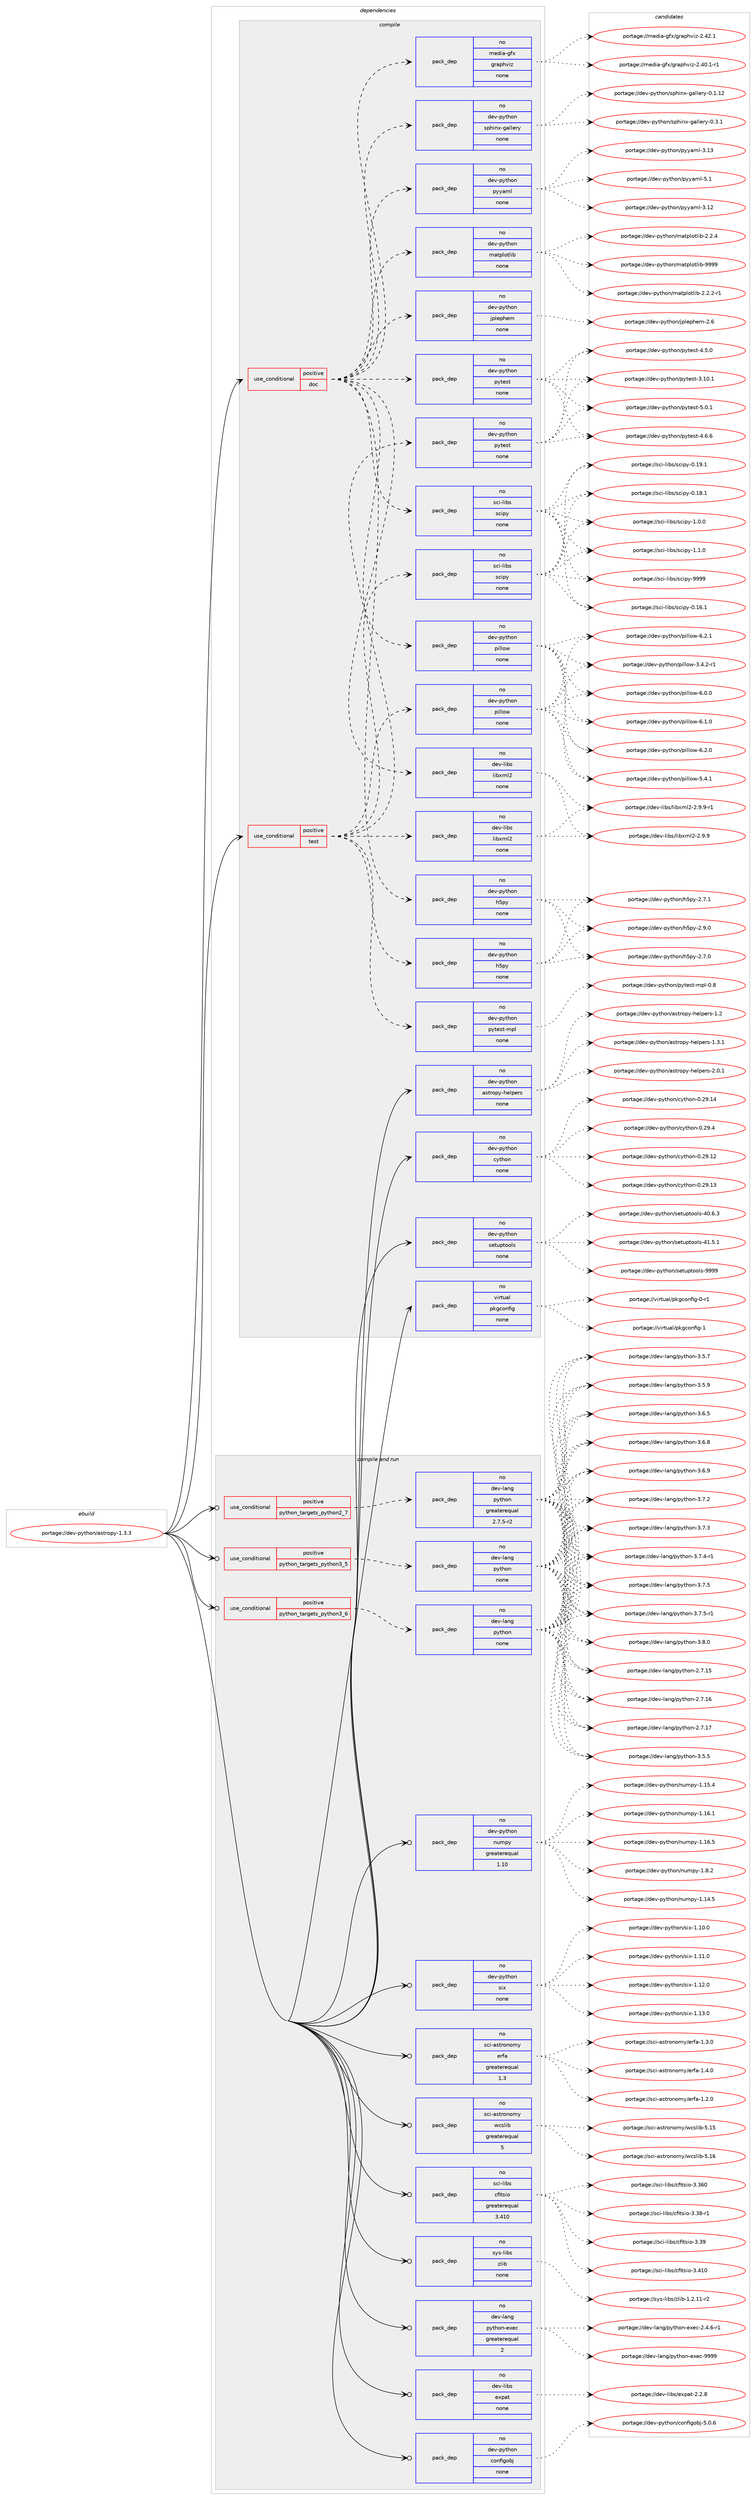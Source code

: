 digraph prolog {

# *************
# Graph options
# *************

newrank=true;
concentrate=true;
compound=true;
graph [rankdir=LR,fontname=Helvetica,fontsize=10,ranksep=1.5];#, ranksep=2.5, nodesep=0.2];
edge  [arrowhead=vee];
node  [fontname=Helvetica,fontsize=10];

# **********
# The ebuild
# **********

subgraph cluster_leftcol {
color=gray;
rank=same;
label=<<i>ebuild</i>>;
id [label="portage://dev-python/astropy-1.3.3", color=red, width=4, href="../dev-python/astropy-1.3.3.svg"];
}

# ****************
# The dependencies
# ****************

subgraph cluster_midcol {
color=gray;
label=<<i>dependencies</i>>;
subgraph cluster_compile {
fillcolor="#eeeeee";
style=filled;
label=<<i>compile</i>>;
subgraph cond25686 {
dependency129979 [label=<<TABLE BORDER="0" CELLBORDER="1" CELLSPACING="0" CELLPADDING="4"><TR><TD ROWSPAN="3" CELLPADDING="10">use_conditional</TD></TR><TR><TD>positive</TD></TR><TR><TD>doc</TD></TR></TABLE>>, shape=none, color=red];
subgraph pack100990 {
dependency129980 [label=<<TABLE BORDER="0" CELLBORDER="1" CELLSPACING="0" CELLPADDING="4" WIDTH="220"><TR><TD ROWSPAN="6" CELLPADDING="30">pack_dep</TD></TR><TR><TD WIDTH="110">no</TD></TR><TR><TD>media-gfx</TD></TR><TR><TD>graphviz</TD></TR><TR><TD>none</TD></TR><TR><TD></TD></TR></TABLE>>, shape=none, color=blue];
}
dependency129979:e -> dependency129980:w [weight=20,style="dashed",arrowhead="vee"];
subgraph pack100991 {
dependency129981 [label=<<TABLE BORDER="0" CELLBORDER="1" CELLSPACING="0" CELLPADDING="4" WIDTH="220"><TR><TD ROWSPAN="6" CELLPADDING="30">pack_dep</TD></TR><TR><TD WIDTH="110">no</TD></TR><TR><TD>dev-libs</TD></TR><TR><TD>libxml2</TD></TR><TR><TD>none</TD></TR><TR><TD></TD></TR></TABLE>>, shape=none, color=blue];
}
dependency129979:e -> dependency129981:w [weight=20,style="dashed",arrowhead="vee"];
subgraph pack100992 {
dependency129982 [label=<<TABLE BORDER="0" CELLBORDER="1" CELLSPACING="0" CELLPADDING="4" WIDTH="220"><TR><TD ROWSPAN="6" CELLPADDING="30">pack_dep</TD></TR><TR><TD WIDTH="110">no</TD></TR><TR><TD>dev-python</TD></TR><TR><TD>h5py</TD></TR><TR><TD>none</TD></TR><TR><TD></TD></TR></TABLE>>, shape=none, color=blue];
}
dependency129979:e -> dependency129982:w [weight=20,style="dashed",arrowhead="vee"];
subgraph pack100993 {
dependency129983 [label=<<TABLE BORDER="0" CELLBORDER="1" CELLSPACING="0" CELLPADDING="4" WIDTH="220"><TR><TD ROWSPAN="6" CELLPADDING="30">pack_dep</TD></TR><TR><TD WIDTH="110">no</TD></TR><TR><TD>dev-python</TD></TR><TR><TD>jplephem</TD></TR><TR><TD>none</TD></TR><TR><TD></TD></TR></TABLE>>, shape=none, color=blue];
}
dependency129979:e -> dependency129983:w [weight=20,style="dashed",arrowhead="vee"];
subgraph pack100994 {
dependency129984 [label=<<TABLE BORDER="0" CELLBORDER="1" CELLSPACING="0" CELLPADDING="4" WIDTH="220"><TR><TD ROWSPAN="6" CELLPADDING="30">pack_dep</TD></TR><TR><TD WIDTH="110">no</TD></TR><TR><TD>dev-python</TD></TR><TR><TD>matplotlib</TD></TR><TR><TD>none</TD></TR><TR><TD></TD></TR></TABLE>>, shape=none, color=blue];
}
dependency129979:e -> dependency129984:w [weight=20,style="dashed",arrowhead="vee"];
subgraph pack100995 {
dependency129985 [label=<<TABLE BORDER="0" CELLBORDER="1" CELLSPACING="0" CELLPADDING="4" WIDTH="220"><TR><TD ROWSPAN="6" CELLPADDING="30">pack_dep</TD></TR><TR><TD WIDTH="110">no</TD></TR><TR><TD>dev-python</TD></TR><TR><TD>pillow</TD></TR><TR><TD>none</TD></TR><TR><TD></TD></TR></TABLE>>, shape=none, color=blue];
}
dependency129979:e -> dependency129985:w [weight=20,style="dashed",arrowhead="vee"];
subgraph pack100996 {
dependency129986 [label=<<TABLE BORDER="0" CELLBORDER="1" CELLSPACING="0" CELLPADDING="4" WIDTH="220"><TR><TD ROWSPAN="6" CELLPADDING="30">pack_dep</TD></TR><TR><TD WIDTH="110">no</TD></TR><TR><TD>dev-python</TD></TR><TR><TD>pytest</TD></TR><TR><TD>none</TD></TR><TR><TD></TD></TR></TABLE>>, shape=none, color=blue];
}
dependency129979:e -> dependency129986:w [weight=20,style="dashed",arrowhead="vee"];
subgraph pack100997 {
dependency129987 [label=<<TABLE BORDER="0" CELLBORDER="1" CELLSPACING="0" CELLPADDING="4" WIDTH="220"><TR><TD ROWSPAN="6" CELLPADDING="30">pack_dep</TD></TR><TR><TD WIDTH="110">no</TD></TR><TR><TD>dev-python</TD></TR><TR><TD>pyyaml</TD></TR><TR><TD>none</TD></TR><TR><TD></TD></TR></TABLE>>, shape=none, color=blue];
}
dependency129979:e -> dependency129987:w [weight=20,style="dashed",arrowhead="vee"];
subgraph pack100998 {
dependency129988 [label=<<TABLE BORDER="0" CELLBORDER="1" CELLSPACING="0" CELLPADDING="4" WIDTH="220"><TR><TD ROWSPAN="6" CELLPADDING="30">pack_dep</TD></TR><TR><TD WIDTH="110">no</TD></TR><TR><TD>dev-python</TD></TR><TR><TD>sphinx-gallery</TD></TR><TR><TD>none</TD></TR><TR><TD></TD></TR></TABLE>>, shape=none, color=blue];
}
dependency129979:e -> dependency129988:w [weight=20,style="dashed",arrowhead="vee"];
subgraph pack100999 {
dependency129989 [label=<<TABLE BORDER="0" CELLBORDER="1" CELLSPACING="0" CELLPADDING="4" WIDTH="220"><TR><TD ROWSPAN="6" CELLPADDING="30">pack_dep</TD></TR><TR><TD WIDTH="110">no</TD></TR><TR><TD>sci-libs</TD></TR><TR><TD>scipy</TD></TR><TR><TD>none</TD></TR><TR><TD></TD></TR></TABLE>>, shape=none, color=blue];
}
dependency129979:e -> dependency129989:w [weight=20,style="dashed",arrowhead="vee"];
}
id:e -> dependency129979:w [weight=20,style="solid",arrowhead="vee"];
subgraph cond25687 {
dependency129990 [label=<<TABLE BORDER="0" CELLBORDER="1" CELLSPACING="0" CELLPADDING="4"><TR><TD ROWSPAN="3" CELLPADDING="10">use_conditional</TD></TR><TR><TD>positive</TD></TR><TR><TD>test</TD></TR></TABLE>>, shape=none, color=red];
subgraph pack101000 {
dependency129991 [label=<<TABLE BORDER="0" CELLBORDER="1" CELLSPACING="0" CELLPADDING="4" WIDTH="220"><TR><TD ROWSPAN="6" CELLPADDING="30">pack_dep</TD></TR><TR><TD WIDTH="110">no</TD></TR><TR><TD>dev-libs</TD></TR><TR><TD>libxml2</TD></TR><TR><TD>none</TD></TR><TR><TD></TD></TR></TABLE>>, shape=none, color=blue];
}
dependency129990:e -> dependency129991:w [weight=20,style="dashed",arrowhead="vee"];
subgraph pack101001 {
dependency129992 [label=<<TABLE BORDER="0" CELLBORDER="1" CELLSPACING="0" CELLPADDING="4" WIDTH="220"><TR><TD ROWSPAN="6" CELLPADDING="30">pack_dep</TD></TR><TR><TD WIDTH="110">no</TD></TR><TR><TD>dev-python</TD></TR><TR><TD>pillow</TD></TR><TR><TD>none</TD></TR><TR><TD></TD></TR></TABLE>>, shape=none, color=blue];
}
dependency129990:e -> dependency129992:w [weight=20,style="dashed",arrowhead="vee"];
subgraph pack101002 {
dependency129993 [label=<<TABLE BORDER="0" CELLBORDER="1" CELLSPACING="0" CELLPADDING="4" WIDTH="220"><TR><TD ROWSPAN="6" CELLPADDING="30">pack_dep</TD></TR><TR><TD WIDTH="110">no</TD></TR><TR><TD>dev-python</TD></TR><TR><TD>pytest</TD></TR><TR><TD>none</TD></TR><TR><TD></TD></TR></TABLE>>, shape=none, color=blue];
}
dependency129990:e -> dependency129993:w [weight=20,style="dashed",arrowhead="vee"];
subgraph pack101003 {
dependency129994 [label=<<TABLE BORDER="0" CELLBORDER="1" CELLSPACING="0" CELLPADDING="4" WIDTH="220"><TR><TD ROWSPAN="6" CELLPADDING="30">pack_dep</TD></TR><TR><TD WIDTH="110">no</TD></TR><TR><TD>dev-python</TD></TR><TR><TD>pytest-mpl</TD></TR><TR><TD>none</TD></TR><TR><TD></TD></TR></TABLE>>, shape=none, color=blue];
}
dependency129990:e -> dependency129994:w [weight=20,style="dashed",arrowhead="vee"];
subgraph pack101004 {
dependency129995 [label=<<TABLE BORDER="0" CELLBORDER="1" CELLSPACING="0" CELLPADDING="4" WIDTH="220"><TR><TD ROWSPAN="6" CELLPADDING="30">pack_dep</TD></TR><TR><TD WIDTH="110">no</TD></TR><TR><TD>dev-python</TD></TR><TR><TD>h5py</TD></TR><TR><TD>none</TD></TR><TR><TD></TD></TR></TABLE>>, shape=none, color=blue];
}
dependency129990:e -> dependency129995:w [weight=20,style="dashed",arrowhead="vee"];
subgraph pack101005 {
dependency129996 [label=<<TABLE BORDER="0" CELLBORDER="1" CELLSPACING="0" CELLPADDING="4" WIDTH="220"><TR><TD ROWSPAN="6" CELLPADDING="30">pack_dep</TD></TR><TR><TD WIDTH="110">no</TD></TR><TR><TD>sci-libs</TD></TR><TR><TD>scipy</TD></TR><TR><TD>none</TD></TR><TR><TD></TD></TR></TABLE>>, shape=none, color=blue];
}
dependency129990:e -> dependency129996:w [weight=20,style="dashed",arrowhead="vee"];
}
id:e -> dependency129990:w [weight=20,style="solid",arrowhead="vee"];
subgraph pack101006 {
dependency129997 [label=<<TABLE BORDER="0" CELLBORDER="1" CELLSPACING="0" CELLPADDING="4" WIDTH="220"><TR><TD ROWSPAN="6" CELLPADDING="30">pack_dep</TD></TR><TR><TD WIDTH="110">no</TD></TR><TR><TD>dev-python</TD></TR><TR><TD>astropy-helpers</TD></TR><TR><TD>none</TD></TR><TR><TD></TD></TR></TABLE>>, shape=none, color=blue];
}
id:e -> dependency129997:w [weight=20,style="solid",arrowhead="vee"];
subgraph pack101007 {
dependency129998 [label=<<TABLE BORDER="0" CELLBORDER="1" CELLSPACING="0" CELLPADDING="4" WIDTH="220"><TR><TD ROWSPAN="6" CELLPADDING="30">pack_dep</TD></TR><TR><TD WIDTH="110">no</TD></TR><TR><TD>dev-python</TD></TR><TR><TD>cython</TD></TR><TR><TD>none</TD></TR><TR><TD></TD></TR></TABLE>>, shape=none, color=blue];
}
id:e -> dependency129998:w [weight=20,style="solid",arrowhead="vee"];
subgraph pack101008 {
dependency129999 [label=<<TABLE BORDER="0" CELLBORDER="1" CELLSPACING="0" CELLPADDING="4" WIDTH="220"><TR><TD ROWSPAN="6" CELLPADDING="30">pack_dep</TD></TR><TR><TD WIDTH="110">no</TD></TR><TR><TD>dev-python</TD></TR><TR><TD>setuptools</TD></TR><TR><TD>none</TD></TR><TR><TD></TD></TR></TABLE>>, shape=none, color=blue];
}
id:e -> dependency129999:w [weight=20,style="solid",arrowhead="vee"];
subgraph pack101009 {
dependency130000 [label=<<TABLE BORDER="0" CELLBORDER="1" CELLSPACING="0" CELLPADDING="4" WIDTH="220"><TR><TD ROWSPAN="6" CELLPADDING="30">pack_dep</TD></TR><TR><TD WIDTH="110">no</TD></TR><TR><TD>virtual</TD></TR><TR><TD>pkgconfig</TD></TR><TR><TD>none</TD></TR><TR><TD></TD></TR></TABLE>>, shape=none, color=blue];
}
id:e -> dependency130000:w [weight=20,style="solid",arrowhead="vee"];
}
subgraph cluster_compileandrun {
fillcolor="#eeeeee";
style=filled;
label=<<i>compile and run</i>>;
subgraph cond25688 {
dependency130001 [label=<<TABLE BORDER="0" CELLBORDER="1" CELLSPACING="0" CELLPADDING="4"><TR><TD ROWSPAN="3" CELLPADDING="10">use_conditional</TD></TR><TR><TD>positive</TD></TR><TR><TD>python_targets_python2_7</TD></TR></TABLE>>, shape=none, color=red];
subgraph pack101010 {
dependency130002 [label=<<TABLE BORDER="0" CELLBORDER="1" CELLSPACING="0" CELLPADDING="4" WIDTH="220"><TR><TD ROWSPAN="6" CELLPADDING="30">pack_dep</TD></TR><TR><TD WIDTH="110">no</TD></TR><TR><TD>dev-lang</TD></TR><TR><TD>python</TD></TR><TR><TD>greaterequal</TD></TR><TR><TD>2.7.5-r2</TD></TR></TABLE>>, shape=none, color=blue];
}
dependency130001:e -> dependency130002:w [weight=20,style="dashed",arrowhead="vee"];
}
id:e -> dependency130001:w [weight=20,style="solid",arrowhead="odotvee"];
subgraph cond25689 {
dependency130003 [label=<<TABLE BORDER="0" CELLBORDER="1" CELLSPACING="0" CELLPADDING="4"><TR><TD ROWSPAN="3" CELLPADDING="10">use_conditional</TD></TR><TR><TD>positive</TD></TR><TR><TD>python_targets_python3_5</TD></TR></TABLE>>, shape=none, color=red];
subgraph pack101011 {
dependency130004 [label=<<TABLE BORDER="0" CELLBORDER="1" CELLSPACING="0" CELLPADDING="4" WIDTH="220"><TR><TD ROWSPAN="6" CELLPADDING="30">pack_dep</TD></TR><TR><TD WIDTH="110">no</TD></TR><TR><TD>dev-lang</TD></TR><TR><TD>python</TD></TR><TR><TD>none</TD></TR><TR><TD></TD></TR></TABLE>>, shape=none, color=blue];
}
dependency130003:e -> dependency130004:w [weight=20,style="dashed",arrowhead="vee"];
}
id:e -> dependency130003:w [weight=20,style="solid",arrowhead="odotvee"];
subgraph cond25690 {
dependency130005 [label=<<TABLE BORDER="0" CELLBORDER="1" CELLSPACING="0" CELLPADDING="4"><TR><TD ROWSPAN="3" CELLPADDING="10">use_conditional</TD></TR><TR><TD>positive</TD></TR><TR><TD>python_targets_python3_6</TD></TR></TABLE>>, shape=none, color=red];
subgraph pack101012 {
dependency130006 [label=<<TABLE BORDER="0" CELLBORDER="1" CELLSPACING="0" CELLPADDING="4" WIDTH="220"><TR><TD ROWSPAN="6" CELLPADDING="30">pack_dep</TD></TR><TR><TD WIDTH="110">no</TD></TR><TR><TD>dev-lang</TD></TR><TR><TD>python</TD></TR><TR><TD>none</TD></TR><TR><TD></TD></TR></TABLE>>, shape=none, color=blue];
}
dependency130005:e -> dependency130006:w [weight=20,style="dashed",arrowhead="vee"];
}
id:e -> dependency130005:w [weight=20,style="solid",arrowhead="odotvee"];
subgraph pack101013 {
dependency130007 [label=<<TABLE BORDER="0" CELLBORDER="1" CELLSPACING="0" CELLPADDING="4" WIDTH="220"><TR><TD ROWSPAN="6" CELLPADDING="30">pack_dep</TD></TR><TR><TD WIDTH="110">no</TD></TR><TR><TD>dev-lang</TD></TR><TR><TD>python-exec</TD></TR><TR><TD>greaterequal</TD></TR><TR><TD>2</TD></TR></TABLE>>, shape=none, color=blue];
}
id:e -> dependency130007:w [weight=20,style="solid",arrowhead="odotvee"];
subgraph pack101014 {
dependency130008 [label=<<TABLE BORDER="0" CELLBORDER="1" CELLSPACING="0" CELLPADDING="4" WIDTH="220"><TR><TD ROWSPAN="6" CELLPADDING="30">pack_dep</TD></TR><TR><TD WIDTH="110">no</TD></TR><TR><TD>dev-libs</TD></TR><TR><TD>expat</TD></TR><TR><TD>none</TD></TR><TR><TD></TD></TR></TABLE>>, shape=none, color=blue];
}
id:e -> dependency130008:w [weight=20,style="solid",arrowhead="odotvee"];
subgraph pack101015 {
dependency130009 [label=<<TABLE BORDER="0" CELLBORDER="1" CELLSPACING="0" CELLPADDING="4" WIDTH="220"><TR><TD ROWSPAN="6" CELLPADDING="30">pack_dep</TD></TR><TR><TD WIDTH="110">no</TD></TR><TR><TD>dev-python</TD></TR><TR><TD>configobj</TD></TR><TR><TD>none</TD></TR><TR><TD></TD></TR></TABLE>>, shape=none, color=blue];
}
id:e -> dependency130009:w [weight=20,style="solid",arrowhead="odotvee"];
subgraph pack101016 {
dependency130010 [label=<<TABLE BORDER="0" CELLBORDER="1" CELLSPACING="0" CELLPADDING="4" WIDTH="220"><TR><TD ROWSPAN="6" CELLPADDING="30">pack_dep</TD></TR><TR><TD WIDTH="110">no</TD></TR><TR><TD>dev-python</TD></TR><TR><TD>numpy</TD></TR><TR><TD>greaterequal</TD></TR><TR><TD>1.10</TD></TR></TABLE>>, shape=none, color=blue];
}
id:e -> dependency130010:w [weight=20,style="solid",arrowhead="odotvee"];
subgraph pack101017 {
dependency130011 [label=<<TABLE BORDER="0" CELLBORDER="1" CELLSPACING="0" CELLPADDING="4" WIDTH="220"><TR><TD ROWSPAN="6" CELLPADDING="30">pack_dep</TD></TR><TR><TD WIDTH="110">no</TD></TR><TR><TD>dev-python</TD></TR><TR><TD>six</TD></TR><TR><TD>none</TD></TR><TR><TD></TD></TR></TABLE>>, shape=none, color=blue];
}
id:e -> dependency130011:w [weight=20,style="solid",arrowhead="odotvee"];
subgraph pack101018 {
dependency130012 [label=<<TABLE BORDER="0" CELLBORDER="1" CELLSPACING="0" CELLPADDING="4" WIDTH="220"><TR><TD ROWSPAN="6" CELLPADDING="30">pack_dep</TD></TR><TR><TD WIDTH="110">no</TD></TR><TR><TD>sci-astronomy</TD></TR><TR><TD>erfa</TD></TR><TR><TD>greaterequal</TD></TR><TR><TD>1.3</TD></TR></TABLE>>, shape=none, color=blue];
}
id:e -> dependency130012:w [weight=20,style="solid",arrowhead="odotvee"];
subgraph pack101019 {
dependency130013 [label=<<TABLE BORDER="0" CELLBORDER="1" CELLSPACING="0" CELLPADDING="4" WIDTH="220"><TR><TD ROWSPAN="6" CELLPADDING="30">pack_dep</TD></TR><TR><TD WIDTH="110">no</TD></TR><TR><TD>sci-astronomy</TD></TR><TR><TD>wcslib</TD></TR><TR><TD>greaterequal</TD></TR><TR><TD>5</TD></TR></TABLE>>, shape=none, color=blue];
}
id:e -> dependency130013:w [weight=20,style="solid",arrowhead="odotvee"];
subgraph pack101020 {
dependency130014 [label=<<TABLE BORDER="0" CELLBORDER="1" CELLSPACING="0" CELLPADDING="4" WIDTH="220"><TR><TD ROWSPAN="6" CELLPADDING="30">pack_dep</TD></TR><TR><TD WIDTH="110">no</TD></TR><TR><TD>sci-libs</TD></TR><TR><TD>cfitsio</TD></TR><TR><TD>greaterequal</TD></TR><TR><TD>3.410</TD></TR></TABLE>>, shape=none, color=blue];
}
id:e -> dependency130014:w [weight=20,style="solid",arrowhead="odotvee"];
subgraph pack101021 {
dependency130015 [label=<<TABLE BORDER="0" CELLBORDER="1" CELLSPACING="0" CELLPADDING="4" WIDTH="220"><TR><TD ROWSPAN="6" CELLPADDING="30">pack_dep</TD></TR><TR><TD WIDTH="110">no</TD></TR><TR><TD>sys-libs</TD></TR><TR><TD>zlib</TD></TR><TR><TD>none</TD></TR><TR><TD></TD></TR></TABLE>>, shape=none, color=blue];
}
id:e -> dependency130015:w [weight=20,style="solid",arrowhead="odotvee"];
}
subgraph cluster_run {
fillcolor="#eeeeee";
style=filled;
label=<<i>run</i>>;
}
}

# **************
# The candidates
# **************

subgraph cluster_choices {
rank=same;
color=gray;
label=<<i>candidates</i>>;

subgraph choice100990 {
color=black;
nodesep=1;
choiceportage10910110010597451031021204710311497112104118105122455046524846494511449 [label="portage://media-gfx/graphviz-2.40.1-r1", color=red, width=4,href="../media-gfx/graphviz-2.40.1-r1.svg"];
choiceportage1091011001059745103102120471031149711210411810512245504652504649 [label="portage://media-gfx/graphviz-2.42.1", color=red, width=4,href="../media-gfx/graphviz-2.42.1.svg"];
dependency129980:e -> choiceportage10910110010597451031021204710311497112104118105122455046524846494511449:w [style=dotted,weight="100"];
dependency129980:e -> choiceportage1091011001059745103102120471031149711210411810512245504652504649:w [style=dotted,weight="100"];
}
subgraph choice100991 {
color=black;
nodesep=1;
choiceportage1001011184510810598115471081059812010910850455046574657 [label="portage://dev-libs/libxml2-2.9.9", color=red, width=4,href="../dev-libs/libxml2-2.9.9.svg"];
choiceportage10010111845108105981154710810598120109108504550465746574511449 [label="portage://dev-libs/libxml2-2.9.9-r1", color=red, width=4,href="../dev-libs/libxml2-2.9.9-r1.svg"];
dependency129981:e -> choiceportage1001011184510810598115471081059812010910850455046574657:w [style=dotted,weight="100"];
dependency129981:e -> choiceportage10010111845108105981154710810598120109108504550465746574511449:w [style=dotted,weight="100"];
}
subgraph choice100992 {
color=black;
nodesep=1;
choiceportage100101118451121211161041111104710453112121455046554648 [label="portage://dev-python/h5py-2.7.0", color=red, width=4,href="../dev-python/h5py-2.7.0.svg"];
choiceportage100101118451121211161041111104710453112121455046554649 [label="portage://dev-python/h5py-2.7.1", color=red, width=4,href="../dev-python/h5py-2.7.1.svg"];
choiceportage100101118451121211161041111104710453112121455046574648 [label="portage://dev-python/h5py-2.9.0", color=red, width=4,href="../dev-python/h5py-2.9.0.svg"];
dependency129982:e -> choiceportage100101118451121211161041111104710453112121455046554648:w [style=dotted,weight="100"];
dependency129982:e -> choiceportage100101118451121211161041111104710453112121455046554649:w [style=dotted,weight="100"];
dependency129982:e -> choiceportage100101118451121211161041111104710453112121455046574648:w [style=dotted,weight="100"];
}
subgraph choice100993 {
color=black;
nodesep=1;
choiceportage100101118451121211161041111104710611210810111210410110945504654 [label="portage://dev-python/jplephem-2.6", color=red, width=4,href="../dev-python/jplephem-2.6.svg"];
dependency129983:e -> choiceportage100101118451121211161041111104710611210810111210410110945504654:w [style=dotted,weight="100"];
}
subgraph choice100994 {
color=black;
nodesep=1;
choiceportage100101118451121211161041111104710997116112108111116108105984550465046504511449 [label="portage://dev-python/matplotlib-2.2.2-r1", color=red, width=4,href="../dev-python/matplotlib-2.2.2-r1.svg"];
choiceportage10010111845112121116104111110471099711611210811111610810598455046504652 [label="portage://dev-python/matplotlib-2.2.4", color=red, width=4,href="../dev-python/matplotlib-2.2.4.svg"];
choiceportage100101118451121211161041111104710997116112108111116108105984557575757 [label="portage://dev-python/matplotlib-9999", color=red, width=4,href="../dev-python/matplotlib-9999.svg"];
dependency129984:e -> choiceportage100101118451121211161041111104710997116112108111116108105984550465046504511449:w [style=dotted,weight="100"];
dependency129984:e -> choiceportage10010111845112121116104111110471099711611210811111610810598455046504652:w [style=dotted,weight="100"];
dependency129984:e -> choiceportage100101118451121211161041111104710997116112108111116108105984557575757:w [style=dotted,weight="100"];
}
subgraph choice100995 {
color=black;
nodesep=1;
choiceportage10010111845112121116104111110471121051081081111194551465246504511449 [label="portage://dev-python/pillow-3.4.2-r1", color=red, width=4,href="../dev-python/pillow-3.4.2-r1.svg"];
choiceportage1001011184511212111610411111047112105108108111119455346524649 [label="portage://dev-python/pillow-5.4.1", color=red, width=4,href="../dev-python/pillow-5.4.1.svg"];
choiceportage1001011184511212111610411111047112105108108111119455446484648 [label="portage://dev-python/pillow-6.0.0", color=red, width=4,href="../dev-python/pillow-6.0.0.svg"];
choiceportage1001011184511212111610411111047112105108108111119455446494648 [label="portage://dev-python/pillow-6.1.0", color=red, width=4,href="../dev-python/pillow-6.1.0.svg"];
choiceportage1001011184511212111610411111047112105108108111119455446504648 [label="portage://dev-python/pillow-6.2.0", color=red, width=4,href="../dev-python/pillow-6.2.0.svg"];
choiceportage1001011184511212111610411111047112105108108111119455446504649 [label="portage://dev-python/pillow-6.2.1", color=red, width=4,href="../dev-python/pillow-6.2.1.svg"];
dependency129985:e -> choiceportage10010111845112121116104111110471121051081081111194551465246504511449:w [style=dotted,weight="100"];
dependency129985:e -> choiceportage1001011184511212111610411111047112105108108111119455346524649:w [style=dotted,weight="100"];
dependency129985:e -> choiceportage1001011184511212111610411111047112105108108111119455446484648:w [style=dotted,weight="100"];
dependency129985:e -> choiceportage1001011184511212111610411111047112105108108111119455446494648:w [style=dotted,weight="100"];
dependency129985:e -> choiceportage1001011184511212111610411111047112105108108111119455446504648:w [style=dotted,weight="100"];
dependency129985:e -> choiceportage1001011184511212111610411111047112105108108111119455446504649:w [style=dotted,weight="100"];
}
subgraph choice100996 {
color=black;
nodesep=1;
choiceportage100101118451121211161041111104711212111610111511645514649484649 [label="portage://dev-python/pytest-3.10.1", color=red, width=4,href="../dev-python/pytest-3.10.1.svg"];
choiceportage1001011184511212111610411111047112121116101115116455246534648 [label="portage://dev-python/pytest-4.5.0", color=red, width=4,href="../dev-python/pytest-4.5.0.svg"];
choiceportage1001011184511212111610411111047112121116101115116455246544654 [label="portage://dev-python/pytest-4.6.6", color=red, width=4,href="../dev-python/pytest-4.6.6.svg"];
choiceportage1001011184511212111610411111047112121116101115116455346484649 [label="portage://dev-python/pytest-5.0.1", color=red, width=4,href="../dev-python/pytest-5.0.1.svg"];
dependency129986:e -> choiceportage100101118451121211161041111104711212111610111511645514649484649:w [style=dotted,weight="100"];
dependency129986:e -> choiceportage1001011184511212111610411111047112121116101115116455246534648:w [style=dotted,weight="100"];
dependency129986:e -> choiceportage1001011184511212111610411111047112121116101115116455246544654:w [style=dotted,weight="100"];
dependency129986:e -> choiceportage1001011184511212111610411111047112121116101115116455346484649:w [style=dotted,weight="100"];
}
subgraph choice100997 {
color=black;
nodesep=1;
choiceportage1001011184511212111610411111047112121121971091084551464950 [label="portage://dev-python/pyyaml-3.12", color=red, width=4,href="../dev-python/pyyaml-3.12.svg"];
choiceportage1001011184511212111610411111047112121121971091084551464951 [label="portage://dev-python/pyyaml-3.13", color=red, width=4,href="../dev-python/pyyaml-3.13.svg"];
choiceportage10010111845112121116104111110471121211219710910845534649 [label="portage://dev-python/pyyaml-5.1", color=red, width=4,href="../dev-python/pyyaml-5.1.svg"];
dependency129987:e -> choiceportage1001011184511212111610411111047112121121971091084551464950:w [style=dotted,weight="100"];
dependency129987:e -> choiceportage1001011184511212111610411111047112121121971091084551464951:w [style=dotted,weight="100"];
dependency129987:e -> choiceportage10010111845112121116104111110471121211219710910845534649:w [style=dotted,weight="100"];
}
subgraph choice100998 {
color=black;
nodesep=1;
choiceportage1001011184511212111610411111047115112104105110120451039710810810111412145484649464950 [label="portage://dev-python/sphinx-gallery-0.1.12", color=red, width=4,href="../dev-python/sphinx-gallery-0.1.12.svg"];
choiceportage10010111845112121116104111110471151121041051101204510397108108101114121454846514649 [label="portage://dev-python/sphinx-gallery-0.3.1", color=red, width=4,href="../dev-python/sphinx-gallery-0.3.1.svg"];
dependency129988:e -> choiceportage1001011184511212111610411111047115112104105110120451039710810810111412145484649464950:w [style=dotted,weight="100"];
dependency129988:e -> choiceportage10010111845112121116104111110471151121041051101204510397108108101114121454846514649:w [style=dotted,weight="100"];
}
subgraph choice100999 {
color=black;
nodesep=1;
choiceportage115991054510810598115471159910511212145484649544649 [label="portage://sci-libs/scipy-0.16.1", color=red, width=4,href="../sci-libs/scipy-0.16.1.svg"];
choiceportage115991054510810598115471159910511212145484649564649 [label="portage://sci-libs/scipy-0.18.1", color=red, width=4,href="../sci-libs/scipy-0.18.1.svg"];
choiceportage115991054510810598115471159910511212145484649574649 [label="portage://sci-libs/scipy-0.19.1", color=red, width=4,href="../sci-libs/scipy-0.19.1.svg"];
choiceportage1159910545108105981154711599105112121454946484648 [label="portage://sci-libs/scipy-1.0.0", color=red, width=4,href="../sci-libs/scipy-1.0.0.svg"];
choiceportage1159910545108105981154711599105112121454946494648 [label="portage://sci-libs/scipy-1.1.0", color=red, width=4,href="../sci-libs/scipy-1.1.0.svg"];
choiceportage11599105451081059811547115991051121214557575757 [label="portage://sci-libs/scipy-9999", color=red, width=4,href="../sci-libs/scipy-9999.svg"];
dependency129989:e -> choiceportage115991054510810598115471159910511212145484649544649:w [style=dotted,weight="100"];
dependency129989:e -> choiceportage115991054510810598115471159910511212145484649564649:w [style=dotted,weight="100"];
dependency129989:e -> choiceportage115991054510810598115471159910511212145484649574649:w [style=dotted,weight="100"];
dependency129989:e -> choiceportage1159910545108105981154711599105112121454946484648:w [style=dotted,weight="100"];
dependency129989:e -> choiceportage1159910545108105981154711599105112121454946494648:w [style=dotted,weight="100"];
dependency129989:e -> choiceportage11599105451081059811547115991051121214557575757:w [style=dotted,weight="100"];
}
subgraph choice101000 {
color=black;
nodesep=1;
choiceportage1001011184510810598115471081059812010910850455046574657 [label="portage://dev-libs/libxml2-2.9.9", color=red, width=4,href="../dev-libs/libxml2-2.9.9.svg"];
choiceportage10010111845108105981154710810598120109108504550465746574511449 [label="portage://dev-libs/libxml2-2.9.9-r1", color=red, width=4,href="../dev-libs/libxml2-2.9.9-r1.svg"];
dependency129991:e -> choiceportage1001011184510810598115471081059812010910850455046574657:w [style=dotted,weight="100"];
dependency129991:e -> choiceportage10010111845108105981154710810598120109108504550465746574511449:w [style=dotted,weight="100"];
}
subgraph choice101001 {
color=black;
nodesep=1;
choiceportage10010111845112121116104111110471121051081081111194551465246504511449 [label="portage://dev-python/pillow-3.4.2-r1", color=red, width=4,href="../dev-python/pillow-3.4.2-r1.svg"];
choiceportage1001011184511212111610411111047112105108108111119455346524649 [label="portage://dev-python/pillow-5.4.1", color=red, width=4,href="../dev-python/pillow-5.4.1.svg"];
choiceportage1001011184511212111610411111047112105108108111119455446484648 [label="portage://dev-python/pillow-6.0.0", color=red, width=4,href="../dev-python/pillow-6.0.0.svg"];
choiceportage1001011184511212111610411111047112105108108111119455446494648 [label="portage://dev-python/pillow-6.1.0", color=red, width=4,href="../dev-python/pillow-6.1.0.svg"];
choiceportage1001011184511212111610411111047112105108108111119455446504648 [label="portage://dev-python/pillow-6.2.0", color=red, width=4,href="../dev-python/pillow-6.2.0.svg"];
choiceportage1001011184511212111610411111047112105108108111119455446504649 [label="portage://dev-python/pillow-6.2.1", color=red, width=4,href="../dev-python/pillow-6.2.1.svg"];
dependency129992:e -> choiceportage10010111845112121116104111110471121051081081111194551465246504511449:w [style=dotted,weight="100"];
dependency129992:e -> choiceportage1001011184511212111610411111047112105108108111119455346524649:w [style=dotted,weight="100"];
dependency129992:e -> choiceportage1001011184511212111610411111047112105108108111119455446484648:w [style=dotted,weight="100"];
dependency129992:e -> choiceportage1001011184511212111610411111047112105108108111119455446494648:w [style=dotted,weight="100"];
dependency129992:e -> choiceportage1001011184511212111610411111047112105108108111119455446504648:w [style=dotted,weight="100"];
dependency129992:e -> choiceportage1001011184511212111610411111047112105108108111119455446504649:w [style=dotted,weight="100"];
}
subgraph choice101002 {
color=black;
nodesep=1;
choiceportage100101118451121211161041111104711212111610111511645514649484649 [label="portage://dev-python/pytest-3.10.1", color=red, width=4,href="../dev-python/pytest-3.10.1.svg"];
choiceportage1001011184511212111610411111047112121116101115116455246534648 [label="portage://dev-python/pytest-4.5.0", color=red, width=4,href="../dev-python/pytest-4.5.0.svg"];
choiceportage1001011184511212111610411111047112121116101115116455246544654 [label="portage://dev-python/pytest-4.6.6", color=red, width=4,href="../dev-python/pytest-4.6.6.svg"];
choiceportage1001011184511212111610411111047112121116101115116455346484649 [label="portage://dev-python/pytest-5.0.1", color=red, width=4,href="../dev-python/pytest-5.0.1.svg"];
dependency129993:e -> choiceportage100101118451121211161041111104711212111610111511645514649484649:w [style=dotted,weight="100"];
dependency129993:e -> choiceportage1001011184511212111610411111047112121116101115116455246534648:w [style=dotted,weight="100"];
dependency129993:e -> choiceportage1001011184511212111610411111047112121116101115116455246544654:w [style=dotted,weight="100"];
dependency129993:e -> choiceportage1001011184511212111610411111047112121116101115116455346484649:w [style=dotted,weight="100"];
}
subgraph choice101003 {
color=black;
nodesep=1;
choiceportage10010111845112121116104111110471121211161011151164510911210845484656 [label="portage://dev-python/pytest-mpl-0.8", color=red, width=4,href="../dev-python/pytest-mpl-0.8.svg"];
dependency129994:e -> choiceportage10010111845112121116104111110471121211161011151164510911210845484656:w [style=dotted,weight="100"];
}
subgraph choice101004 {
color=black;
nodesep=1;
choiceportage100101118451121211161041111104710453112121455046554648 [label="portage://dev-python/h5py-2.7.0", color=red, width=4,href="../dev-python/h5py-2.7.0.svg"];
choiceportage100101118451121211161041111104710453112121455046554649 [label="portage://dev-python/h5py-2.7.1", color=red, width=4,href="../dev-python/h5py-2.7.1.svg"];
choiceportage100101118451121211161041111104710453112121455046574648 [label="portage://dev-python/h5py-2.9.0", color=red, width=4,href="../dev-python/h5py-2.9.0.svg"];
dependency129995:e -> choiceportage100101118451121211161041111104710453112121455046554648:w [style=dotted,weight="100"];
dependency129995:e -> choiceportage100101118451121211161041111104710453112121455046554649:w [style=dotted,weight="100"];
dependency129995:e -> choiceportage100101118451121211161041111104710453112121455046574648:w [style=dotted,weight="100"];
}
subgraph choice101005 {
color=black;
nodesep=1;
choiceportage115991054510810598115471159910511212145484649544649 [label="portage://sci-libs/scipy-0.16.1", color=red, width=4,href="../sci-libs/scipy-0.16.1.svg"];
choiceportage115991054510810598115471159910511212145484649564649 [label="portage://sci-libs/scipy-0.18.1", color=red, width=4,href="../sci-libs/scipy-0.18.1.svg"];
choiceportage115991054510810598115471159910511212145484649574649 [label="portage://sci-libs/scipy-0.19.1", color=red, width=4,href="../sci-libs/scipy-0.19.1.svg"];
choiceportage1159910545108105981154711599105112121454946484648 [label="portage://sci-libs/scipy-1.0.0", color=red, width=4,href="../sci-libs/scipy-1.0.0.svg"];
choiceportage1159910545108105981154711599105112121454946494648 [label="portage://sci-libs/scipy-1.1.0", color=red, width=4,href="../sci-libs/scipy-1.1.0.svg"];
choiceportage11599105451081059811547115991051121214557575757 [label="portage://sci-libs/scipy-9999", color=red, width=4,href="../sci-libs/scipy-9999.svg"];
dependency129996:e -> choiceportage115991054510810598115471159910511212145484649544649:w [style=dotted,weight="100"];
dependency129996:e -> choiceportage115991054510810598115471159910511212145484649564649:w [style=dotted,weight="100"];
dependency129996:e -> choiceportage115991054510810598115471159910511212145484649574649:w [style=dotted,weight="100"];
dependency129996:e -> choiceportage1159910545108105981154711599105112121454946484648:w [style=dotted,weight="100"];
dependency129996:e -> choiceportage1159910545108105981154711599105112121454946494648:w [style=dotted,weight="100"];
dependency129996:e -> choiceportage11599105451081059811547115991051121214557575757:w [style=dotted,weight="100"];
}
subgraph choice101006 {
color=black;
nodesep=1;
choiceportage1001011184511212111610411111047971151161141111121214510410110811210111411545494650 [label="portage://dev-python/astropy-helpers-1.2", color=red, width=4,href="../dev-python/astropy-helpers-1.2.svg"];
choiceportage10010111845112121116104111110479711511611411111212145104101108112101114115454946514649 [label="portage://dev-python/astropy-helpers-1.3.1", color=red, width=4,href="../dev-python/astropy-helpers-1.3.1.svg"];
choiceportage10010111845112121116104111110479711511611411111212145104101108112101114115455046484649 [label="portage://dev-python/astropy-helpers-2.0.1", color=red, width=4,href="../dev-python/astropy-helpers-2.0.1.svg"];
dependency129997:e -> choiceportage1001011184511212111610411111047971151161141111121214510410110811210111411545494650:w [style=dotted,weight="100"];
dependency129997:e -> choiceportage10010111845112121116104111110479711511611411111212145104101108112101114115454946514649:w [style=dotted,weight="100"];
dependency129997:e -> choiceportage10010111845112121116104111110479711511611411111212145104101108112101114115455046484649:w [style=dotted,weight="100"];
}
subgraph choice101007 {
color=black;
nodesep=1;
choiceportage1001011184511212111610411111047991211161041111104548465057464950 [label="portage://dev-python/cython-0.29.12", color=red, width=4,href="../dev-python/cython-0.29.12.svg"];
choiceportage1001011184511212111610411111047991211161041111104548465057464951 [label="portage://dev-python/cython-0.29.13", color=red, width=4,href="../dev-python/cython-0.29.13.svg"];
choiceportage1001011184511212111610411111047991211161041111104548465057464952 [label="portage://dev-python/cython-0.29.14", color=red, width=4,href="../dev-python/cython-0.29.14.svg"];
choiceportage10010111845112121116104111110479912111610411111045484650574652 [label="portage://dev-python/cython-0.29.4", color=red, width=4,href="../dev-python/cython-0.29.4.svg"];
dependency129998:e -> choiceportage1001011184511212111610411111047991211161041111104548465057464950:w [style=dotted,weight="100"];
dependency129998:e -> choiceportage1001011184511212111610411111047991211161041111104548465057464951:w [style=dotted,weight="100"];
dependency129998:e -> choiceportage1001011184511212111610411111047991211161041111104548465057464952:w [style=dotted,weight="100"];
dependency129998:e -> choiceportage10010111845112121116104111110479912111610411111045484650574652:w [style=dotted,weight="100"];
}
subgraph choice101008 {
color=black;
nodesep=1;
choiceportage100101118451121211161041111104711510111611711211611111110811545524846544651 [label="portage://dev-python/setuptools-40.6.3", color=red, width=4,href="../dev-python/setuptools-40.6.3.svg"];
choiceportage100101118451121211161041111104711510111611711211611111110811545524946534649 [label="portage://dev-python/setuptools-41.5.1", color=red, width=4,href="../dev-python/setuptools-41.5.1.svg"];
choiceportage10010111845112121116104111110471151011161171121161111111081154557575757 [label="portage://dev-python/setuptools-9999", color=red, width=4,href="../dev-python/setuptools-9999.svg"];
dependency129999:e -> choiceportage100101118451121211161041111104711510111611711211611111110811545524846544651:w [style=dotted,weight="100"];
dependency129999:e -> choiceportage100101118451121211161041111104711510111611711211611111110811545524946534649:w [style=dotted,weight="100"];
dependency129999:e -> choiceportage10010111845112121116104111110471151011161171121161111111081154557575757:w [style=dotted,weight="100"];
}
subgraph choice101009 {
color=black;
nodesep=1;
choiceportage11810511411611797108471121071039911111010210510345484511449 [label="portage://virtual/pkgconfig-0-r1", color=red, width=4,href="../virtual/pkgconfig-0-r1.svg"];
choiceportage1181051141161179710847112107103991111101021051034549 [label="portage://virtual/pkgconfig-1", color=red, width=4,href="../virtual/pkgconfig-1.svg"];
dependency130000:e -> choiceportage11810511411611797108471121071039911111010210510345484511449:w [style=dotted,weight="100"];
dependency130000:e -> choiceportage1181051141161179710847112107103991111101021051034549:w [style=dotted,weight="100"];
}
subgraph choice101010 {
color=black;
nodesep=1;
choiceportage10010111845108971101034711212111610411111045504655464953 [label="portage://dev-lang/python-2.7.15", color=red, width=4,href="../dev-lang/python-2.7.15.svg"];
choiceportage10010111845108971101034711212111610411111045504655464954 [label="portage://dev-lang/python-2.7.16", color=red, width=4,href="../dev-lang/python-2.7.16.svg"];
choiceportage10010111845108971101034711212111610411111045504655464955 [label="portage://dev-lang/python-2.7.17", color=red, width=4,href="../dev-lang/python-2.7.17.svg"];
choiceportage100101118451089711010347112121116104111110455146534653 [label="portage://dev-lang/python-3.5.5", color=red, width=4,href="../dev-lang/python-3.5.5.svg"];
choiceportage100101118451089711010347112121116104111110455146534655 [label="portage://dev-lang/python-3.5.7", color=red, width=4,href="../dev-lang/python-3.5.7.svg"];
choiceportage100101118451089711010347112121116104111110455146534657 [label="portage://dev-lang/python-3.5.9", color=red, width=4,href="../dev-lang/python-3.5.9.svg"];
choiceportage100101118451089711010347112121116104111110455146544653 [label="portage://dev-lang/python-3.6.5", color=red, width=4,href="../dev-lang/python-3.6.5.svg"];
choiceportage100101118451089711010347112121116104111110455146544656 [label="portage://dev-lang/python-3.6.8", color=red, width=4,href="../dev-lang/python-3.6.8.svg"];
choiceportage100101118451089711010347112121116104111110455146544657 [label="portage://dev-lang/python-3.6.9", color=red, width=4,href="../dev-lang/python-3.6.9.svg"];
choiceportage100101118451089711010347112121116104111110455146554650 [label="portage://dev-lang/python-3.7.2", color=red, width=4,href="../dev-lang/python-3.7.2.svg"];
choiceportage100101118451089711010347112121116104111110455146554651 [label="portage://dev-lang/python-3.7.3", color=red, width=4,href="../dev-lang/python-3.7.3.svg"];
choiceportage1001011184510897110103471121211161041111104551465546524511449 [label="portage://dev-lang/python-3.7.4-r1", color=red, width=4,href="../dev-lang/python-3.7.4-r1.svg"];
choiceportage100101118451089711010347112121116104111110455146554653 [label="portage://dev-lang/python-3.7.5", color=red, width=4,href="../dev-lang/python-3.7.5.svg"];
choiceportage1001011184510897110103471121211161041111104551465546534511449 [label="portage://dev-lang/python-3.7.5-r1", color=red, width=4,href="../dev-lang/python-3.7.5-r1.svg"];
choiceportage100101118451089711010347112121116104111110455146564648 [label="portage://dev-lang/python-3.8.0", color=red, width=4,href="../dev-lang/python-3.8.0.svg"];
dependency130002:e -> choiceportage10010111845108971101034711212111610411111045504655464953:w [style=dotted,weight="100"];
dependency130002:e -> choiceportage10010111845108971101034711212111610411111045504655464954:w [style=dotted,weight="100"];
dependency130002:e -> choiceportage10010111845108971101034711212111610411111045504655464955:w [style=dotted,weight="100"];
dependency130002:e -> choiceportage100101118451089711010347112121116104111110455146534653:w [style=dotted,weight="100"];
dependency130002:e -> choiceportage100101118451089711010347112121116104111110455146534655:w [style=dotted,weight="100"];
dependency130002:e -> choiceportage100101118451089711010347112121116104111110455146534657:w [style=dotted,weight="100"];
dependency130002:e -> choiceportage100101118451089711010347112121116104111110455146544653:w [style=dotted,weight="100"];
dependency130002:e -> choiceportage100101118451089711010347112121116104111110455146544656:w [style=dotted,weight="100"];
dependency130002:e -> choiceportage100101118451089711010347112121116104111110455146544657:w [style=dotted,weight="100"];
dependency130002:e -> choiceportage100101118451089711010347112121116104111110455146554650:w [style=dotted,weight="100"];
dependency130002:e -> choiceportage100101118451089711010347112121116104111110455146554651:w [style=dotted,weight="100"];
dependency130002:e -> choiceportage1001011184510897110103471121211161041111104551465546524511449:w [style=dotted,weight="100"];
dependency130002:e -> choiceportage100101118451089711010347112121116104111110455146554653:w [style=dotted,weight="100"];
dependency130002:e -> choiceportage1001011184510897110103471121211161041111104551465546534511449:w [style=dotted,weight="100"];
dependency130002:e -> choiceportage100101118451089711010347112121116104111110455146564648:w [style=dotted,weight="100"];
}
subgraph choice101011 {
color=black;
nodesep=1;
choiceportage10010111845108971101034711212111610411111045504655464953 [label="portage://dev-lang/python-2.7.15", color=red, width=4,href="../dev-lang/python-2.7.15.svg"];
choiceportage10010111845108971101034711212111610411111045504655464954 [label="portage://dev-lang/python-2.7.16", color=red, width=4,href="../dev-lang/python-2.7.16.svg"];
choiceportage10010111845108971101034711212111610411111045504655464955 [label="portage://dev-lang/python-2.7.17", color=red, width=4,href="../dev-lang/python-2.7.17.svg"];
choiceportage100101118451089711010347112121116104111110455146534653 [label="portage://dev-lang/python-3.5.5", color=red, width=4,href="../dev-lang/python-3.5.5.svg"];
choiceportage100101118451089711010347112121116104111110455146534655 [label="portage://dev-lang/python-3.5.7", color=red, width=4,href="../dev-lang/python-3.5.7.svg"];
choiceportage100101118451089711010347112121116104111110455146534657 [label="portage://dev-lang/python-3.5.9", color=red, width=4,href="../dev-lang/python-3.5.9.svg"];
choiceportage100101118451089711010347112121116104111110455146544653 [label="portage://dev-lang/python-3.6.5", color=red, width=4,href="../dev-lang/python-3.6.5.svg"];
choiceportage100101118451089711010347112121116104111110455146544656 [label="portage://dev-lang/python-3.6.8", color=red, width=4,href="../dev-lang/python-3.6.8.svg"];
choiceportage100101118451089711010347112121116104111110455146544657 [label="portage://dev-lang/python-3.6.9", color=red, width=4,href="../dev-lang/python-3.6.9.svg"];
choiceportage100101118451089711010347112121116104111110455146554650 [label="portage://dev-lang/python-3.7.2", color=red, width=4,href="../dev-lang/python-3.7.2.svg"];
choiceportage100101118451089711010347112121116104111110455146554651 [label="portage://dev-lang/python-3.7.3", color=red, width=4,href="../dev-lang/python-3.7.3.svg"];
choiceportage1001011184510897110103471121211161041111104551465546524511449 [label="portage://dev-lang/python-3.7.4-r1", color=red, width=4,href="../dev-lang/python-3.7.4-r1.svg"];
choiceportage100101118451089711010347112121116104111110455146554653 [label="portage://dev-lang/python-3.7.5", color=red, width=4,href="../dev-lang/python-3.7.5.svg"];
choiceportage1001011184510897110103471121211161041111104551465546534511449 [label="portage://dev-lang/python-3.7.5-r1", color=red, width=4,href="../dev-lang/python-3.7.5-r1.svg"];
choiceportage100101118451089711010347112121116104111110455146564648 [label="portage://dev-lang/python-3.8.0", color=red, width=4,href="../dev-lang/python-3.8.0.svg"];
dependency130004:e -> choiceportage10010111845108971101034711212111610411111045504655464953:w [style=dotted,weight="100"];
dependency130004:e -> choiceportage10010111845108971101034711212111610411111045504655464954:w [style=dotted,weight="100"];
dependency130004:e -> choiceportage10010111845108971101034711212111610411111045504655464955:w [style=dotted,weight="100"];
dependency130004:e -> choiceportage100101118451089711010347112121116104111110455146534653:w [style=dotted,weight="100"];
dependency130004:e -> choiceportage100101118451089711010347112121116104111110455146534655:w [style=dotted,weight="100"];
dependency130004:e -> choiceportage100101118451089711010347112121116104111110455146534657:w [style=dotted,weight="100"];
dependency130004:e -> choiceportage100101118451089711010347112121116104111110455146544653:w [style=dotted,weight="100"];
dependency130004:e -> choiceportage100101118451089711010347112121116104111110455146544656:w [style=dotted,weight="100"];
dependency130004:e -> choiceportage100101118451089711010347112121116104111110455146544657:w [style=dotted,weight="100"];
dependency130004:e -> choiceportage100101118451089711010347112121116104111110455146554650:w [style=dotted,weight="100"];
dependency130004:e -> choiceportage100101118451089711010347112121116104111110455146554651:w [style=dotted,weight="100"];
dependency130004:e -> choiceportage1001011184510897110103471121211161041111104551465546524511449:w [style=dotted,weight="100"];
dependency130004:e -> choiceportage100101118451089711010347112121116104111110455146554653:w [style=dotted,weight="100"];
dependency130004:e -> choiceportage1001011184510897110103471121211161041111104551465546534511449:w [style=dotted,weight="100"];
dependency130004:e -> choiceportage100101118451089711010347112121116104111110455146564648:w [style=dotted,weight="100"];
}
subgraph choice101012 {
color=black;
nodesep=1;
choiceportage10010111845108971101034711212111610411111045504655464953 [label="portage://dev-lang/python-2.7.15", color=red, width=4,href="../dev-lang/python-2.7.15.svg"];
choiceportage10010111845108971101034711212111610411111045504655464954 [label="portage://dev-lang/python-2.7.16", color=red, width=4,href="../dev-lang/python-2.7.16.svg"];
choiceportage10010111845108971101034711212111610411111045504655464955 [label="portage://dev-lang/python-2.7.17", color=red, width=4,href="../dev-lang/python-2.7.17.svg"];
choiceportage100101118451089711010347112121116104111110455146534653 [label="portage://dev-lang/python-3.5.5", color=red, width=4,href="../dev-lang/python-3.5.5.svg"];
choiceportage100101118451089711010347112121116104111110455146534655 [label="portage://dev-lang/python-3.5.7", color=red, width=4,href="../dev-lang/python-3.5.7.svg"];
choiceportage100101118451089711010347112121116104111110455146534657 [label="portage://dev-lang/python-3.5.9", color=red, width=4,href="../dev-lang/python-3.5.9.svg"];
choiceportage100101118451089711010347112121116104111110455146544653 [label="portage://dev-lang/python-3.6.5", color=red, width=4,href="../dev-lang/python-3.6.5.svg"];
choiceportage100101118451089711010347112121116104111110455146544656 [label="portage://dev-lang/python-3.6.8", color=red, width=4,href="../dev-lang/python-3.6.8.svg"];
choiceportage100101118451089711010347112121116104111110455146544657 [label="portage://dev-lang/python-3.6.9", color=red, width=4,href="../dev-lang/python-3.6.9.svg"];
choiceportage100101118451089711010347112121116104111110455146554650 [label="portage://dev-lang/python-3.7.2", color=red, width=4,href="../dev-lang/python-3.7.2.svg"];
choiceportage100101118451089711010347112121116104111110455146554651 [label="portage://dev-lang/python-3.7.3", color=red, width=4,href="../dev-lang/python-3.7.3.svg"];
choiceportage1001011184510897110103471121211161041111104551465546524511449 [label="portage://dev-lang/python-3.7.4-r1", color=red, width=4,href="../dev-lang/python-3.7.4-r1.svg"];
choiceportage100101118451089711010347112121116104111110455146554653 [label="portage://dev-lang/python-3.7.5", color=red, width=4,href="../dev-lang/python-3.7.5.svg"];
choiceportage1001011184510897110103471121211161041111104551465546534511449 [label="portage://dev-lang/python-3.7.5-r1", color=red, width=4,href="../dev-lang/python-3.7.5-r1.svg"];
choiceportage100101118451089711010347112121116104111110455146564648 [label="portage://dev-lang/python-3.8.0", color=red, width=4,href="../dev-lang/python-3.8.0.svg"];
dependency130006:e -> choiceportage10010111845108971101034711212111610411111045504655464953:w [style=dotted,weight="100"];
dependency130006:e -> choiceportage10010111845108971101034711212111610411111045504655464954:w [style=dotted,weight="100"];
dependency130006:e -> choiceportage10010111845108971101034711212111610411111045504655464955:w [style=dotted,weight="100"];
dependency130006:e -> choiceportage100101118451089711010347112121116104111110455146534653:w [style=dotted,weight="100"];
dependency130006:e -> choiceportage100101118451089711010347112121116104111110455146534655:w [style=dotted,weight="100"];
dependency130006:e -> choiceportage100101118451089711010347112121116104111110455146534657:w [style=dotted,weight="100"];
dependency130006:e -> choiceportage100101118451089711010347112121116104111110455146544653:w [style=dotted,weight="100"];
dependency130006:e -> choiceportage100101118451089711010347112121116104111110455146544656:w [style=dotted,weight="100"];
dependency130006:e -> choiceportage100101118451089711010347112121116104111110455146544657:w [style=dotted,weight="100"];
dependency130006:e -> choiceportage100101118451089711010347112121116104111110455146554650:w [style=dotted,weight="100"];
dependency130006:e -> choiceportage100101118451089711010347112121116104111110455146554651:w [style=dotted,weight="100"];
dependency130006:e -> choiceportage1001011184510897110103471121211161041111104551465546524511449:w [style=dotted,weight="100"];
dependency130006:e -> choiceportage100101118451089711010347112121116104111110455146554653:w [style=dotted,weight="100"];
dependency130006:e -> choiceportage1001011184510897110103471121211161041111104551465546534511449:w [style=dotted,weight="100"];
dependency130006:e -> choiceportage100101118451089711010347112121116104111110455146564648:w [style=dotted,weight="100"];
}
subgraph choice101013 {
color=black;
nodesep=1;
choiceportage10010111845108971101034711212111610411111045101120101994550465246544511449 [label="portage://dev-lang/python-exec-2.4.6-r1", color=red, width=4,href="../dev-lang/python-exec-2.4.6-r1.svg"];
choiceportage10010111845108971101034711212111610411111045101120101994557575757 [label="portage://dev-lang/python-exec-9999", color=red, width=4,href="../dev-lang/python-exec-9999.svg"];
dependency130007:e -> choiceportage10010111845108971101034711212111610411111045101120101994550465246544511449:w [style=dotted,weight="100"];
dependency130007:e -> choiceportage10010111845108971101034711212111610411111045101120101994557575757:w [style=dotted,weight="100"];
}
subgraph choice101014 {
color=black;
nodesep=1;
choiceportage10010111845108105981154710112011297116455046504656 [label="portage://dev-libs/expat-2.2.8", color=red, width=4,href="../dev-libs/expat-2.2.8.svg"];
dependency130008:e -> choiceportage10010111845108105981154710112011297116455046504656:w [style=dotted,weight="100"];
}
subgraph choice101015 {
color=black;
nodesep=1;
choiceportage10010111845112121116104111110479911111010210510311198106455346484654 [label="portage://dev-python/configobj-5.0.6", color=red, width=4,href="../dev-python/configobj-5.0.6.svg"];
dependency130009:e -> choiceportage10010111845112121116104111110479911111010210510311198106455346484654:w [style=dotted,weight="100"];
}
subgraph choice101016 {
color=black;
nodesep=1;
choiceportage100101118451121211161041111104711011710911212145494649524653 [label="portage://dev-python/numpy-1.14.5", color=red, width=4,href="../dev-python/numpy-1.14.5.svg"];
choiceportage100101118451121211161041111104711011710911212145494649534652 [label="portage://dev-python/numpy-1.15.4", color=red, width=4,href="../dev-python/numpy-1.15.4.svg"];
choiceportage100101118451121211161041111104711011710911212145494649544649 [label="portage://dev-python/numpy-1.16.1", color=red, width=4,href="../dev-python/numpy-1.16.1.svg"];
choiceportage100101118451121211161041111104711011710911212145494649544653 [label="portage://dev-python/numpy-1.16.5", color=red, width=4,href="../dev-python/numpy-1.16.5.svg"];
choiceportage1001011184511212111610411111047110117109112121454946564650 [label="portage://dev-python/numpy-1.8.2", color=red, width=4,href="../dev-python/numpy-1.8.2.svg"];
dependency130010:e -> choiceportage100101118451121211161041111104711011710911212145494649524653:w [style=dotted,weight="100"];
dependency130010:e -> choiceportage100101118451121211161041111104711011710911212145494649534652:w [style=dotted,weight="100"];
dependency130010:e -> choiceportage100101118451121211161041111104711011710911212145494649544649:w [style=dotted,weight="100"];
dependency130010:e -> choiceportage100101118451121211161041111104711011710911212145494649544653:w [style=dotted,weight="100"];
dependency130010:e -> choiceportage1001011184511212111610411111047110117109112121454946564650:w [style=dotted,weight="100"];
}
subgraph choice101017 {
color=black;
nodesep=1;
choiceportage100101118451121211161041111104711510512045494649484648 [label="portage://dev-python/six-1.10.0", color=red, width=4,href="../dev-python/six-1.10.0.svg"];
choiceportage100101118451121211161041111104711510512045494649494648 [label="portage://dev-python/six-1.11.0", color=red, width=4,href="../dev-python/six-1.11.0.svg"];
choiceportage100101118451121211161041111104711510512045494649504648 [label="portage://dev-python/six-1.12.0", color=red, width=4,href="../dev-python/six-1.12.0.svg"];
choiceportage100101118451121211161041111104711510512045494649514648 [label="portage://dev-python/six-1.13.0", color=red, width=4,href="../dev-python/six-1.13.0.svg"];
dependency130011:e -> choiceportage100101118451121211161041111104711510512045494649484648:w [style=dotted,weight="100"];
dependency130011:e -> choiceportage100101118451121211161041111104711510512045494649494648:w [style=dotted,weight="100"];
dependency130011:e -> choiceportage100101118451121211161041111104711510512045494649504648:w [style=dotted,weight="100"];
dependency130011:e -> choiceportage100101118451121211161041111104711510512045494649514648:w [style=dotted,weight="100"];
}
subgraph choice101018 {
color=black;
nodesep=1;
choiceportage1159910545971151161141111101111091214710111410297454946504648 [label="portage://sci-astronomy/erfa-1.2.0", color=red, width=4,href="../sci-astronomy/erfa-1.2.0.svg"];
choiceportage1159910545971151161141111101111091214710111410297454946514648 [label="portage://sci-astronomy/erfa-1.3.0", color=red, width=4,href="../sci-astronomy/erfa-1.3.0.svg"];
choiceportage1159910545971151161141111101111091214710111410297454946524648 [label="portage://sci-astronomy/erfa-1.4.0", color=red, width=4,href="../sci-astronomy/erfa-1.4.0.svg"];
dependency130012:e -> choiceportage1159910545971151161141111101111091214710111410297454946504648:w [style=dotted,weight="100"];
dependency130012:e -> choiceportage1159910545971151161141111101111091214710111410297454946514648:w [style=dotted,weight="100"];
dependency130012:e -> choiceportage1159910545971151161141111101111091214710111410297454946524648:w [style=dotted,weight="100"];
}
subgraph choice101019 {
color=black;
nodesep=1;
choiceportage1159910545971151161141111101111091214711999115108105984553464953 [label="portage://sci-astronomy/wcslib-5.15", color=red, width=4,href="../sci-astronomy/wcslib-5.15.svg"];
choiceportage1159910545971151161141111101111091214711999115108105984553464954 [label="portage://sci-astronomy/wcslib-5.16", color=red, width=4,href="../sci-astronomy/wcslib-5.16.svg"];
dependency130013:e -> choiceportage1159910545971151161141111101111091214711999115108105984553464953:w [style=dotted,weight="100"];
dependency130013:e -> choiceportage1159910545971151161141111101111091214711999115108105984553464954:w [style=dotted,weight="100"];
}
subgraph choice101020 {
color=black;
nodesep=1;
choiceportage1159910545108105981154799102105116115105111455146515448 [label="portage://sci-libs/cfitsio-3.360", color=red, width=4,href="../sci-libs/cfitsio-3.360.svg"];
choiceportage115991054510810598115479910210511611510511145514651564511449 [label="portage://sci-libs/cfitsio-3.38-r1", color=red, width=4,href="../sci-libs/cfitsio-3.38-r1.svg"];
choiceportage11599105451081059811547991021051161151051114551465157 [label="portage://sci-libs/cfitsio-3.39", color=red, width=4,href="../sci-libs/cfitsio-3.39.svg"];
choiceportage1159910545108105981154799102105116115105111455146524948 [label="portage://sci-libs/cfitsio-3.410", color=red, width=4,href="../sci-libs/cfitsio-3.410.svg"];
dependency130014:e -> choiceportage1159910545108105981154799102105116115105111455146515448:w [style=dotted,weight="100"];
dependency130014:e -> choiceportage115991054510810598115479910210511611510511145514651564511449:w [style=dotted,weight="100"];
dependency130014:e -> choiceportage11599105451081059811547991021051161151051114551465157:w [style=dotted,weight="100"];
dependency130014:e -> choiceportage1159910545108105981154799102105116115105111455146524948:w [style=dotted,weight="100"];
}
subgraph choice101021 {
color=black;
nodesep=1;
choiceportage11512111545108105981154712210810598454946504649494511450 [label="portage://sys-libs/zlib-1.2.11-r2", color=red, width=4,href="../sys-libs/zlib-1.2.11-r2.svg"];
dependency130015:e -> choiceportage11512111545108105981154712210810598454946504649494511450:w [style=dotted,weight="100"];
}
}

}
